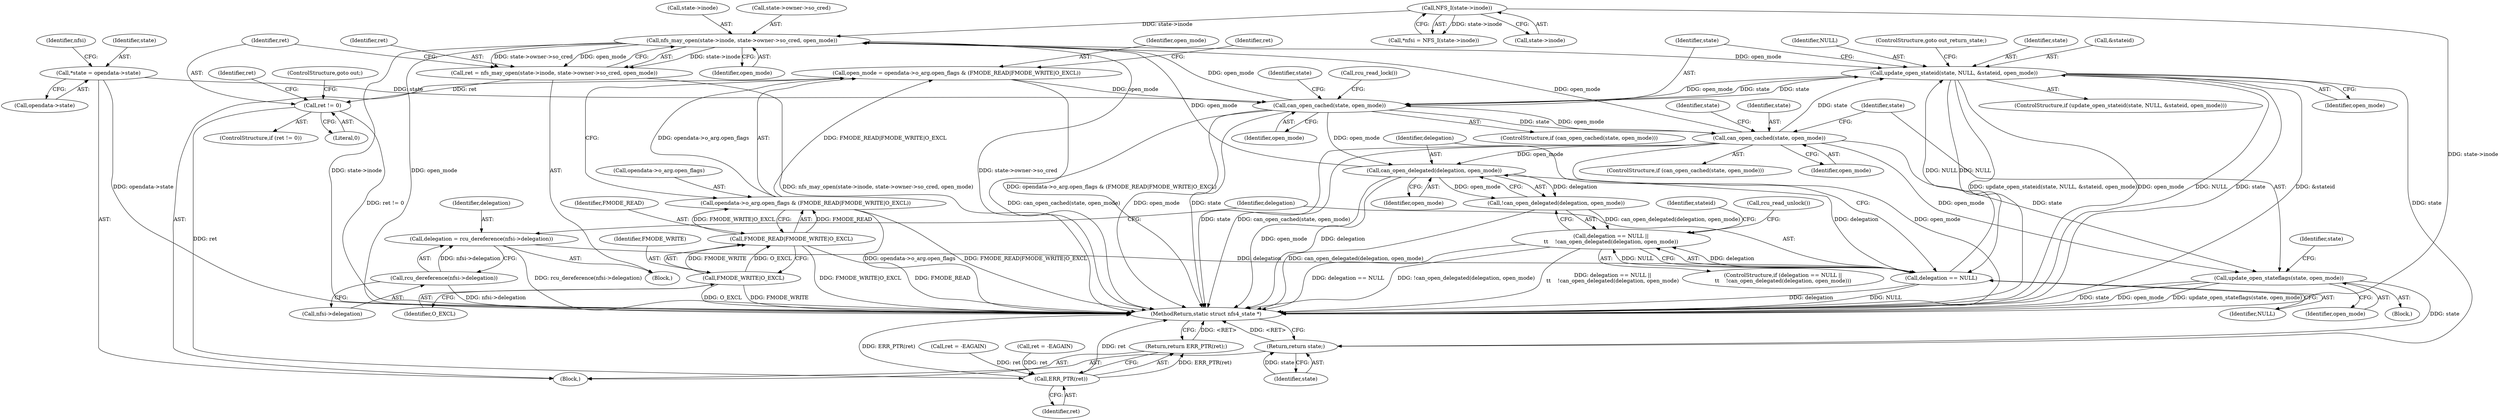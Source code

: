 digraph "1_linux_dc0b027dfadfcb8a5504f7d8052754bf8d501ab9_21@API" {
"1000211" [label="(Call,nfs_may_open(state->inode, state->owner->so_cred, open_mode))"];
"1000114" [label="(Call,NFS_I(state->inode))"];
"1000142" [label="(Call,can_open_cached(state, open_mode))"];
"1000106" [label="(Call,*state = opendata->state)"];
"1000231" [label="(Call,update_open_stateid(state, NULL, &stateid, open_mode))"];
"1000154" [label="(Call,can_open_cached(state, open_mode))"];
"1000185" [label="(Call,delegation == NULL)"];
"1000177" [label="(Call,delegation = rcu_dereference(nfsi->delegation))"];
"1000179" [label="(Call,rcu_dereference(nfsi->delegation))"];
"1000211" [label="(Call,nfs_may_open(state->inode, state->owner->so_cred, open_mode))"];
"1000189" [label="(Call,can_open_delegated(delegation, open_mode))"];
"1000120" [label="(Call,open_mode = opendata->o_arg.open_flags & (FMODE_READ|FMODE_WRITE|O_EXCL))"];
"1000122" [label="(Call,opendata->o_arg.open_flags & (FMODE_READ|FMODE_WRITE|O_EXCL))"];
"1000128" [label="(Call,FMODE_READ|FMODE_WRITE|O_EXCL)"];
"1000130" [label="(Call,FMODE_WRITE|O_EXCL)"];
"1000209" [label="(Call,ret = nfs_may_open(state->inode, state->owner->so_cred, open_mode))"];
"1000222" [label="(Call,ret != 0)"];
"1000240" [label="(Call,ERR_PTR(ret))"];
"1000239" [label="(Return,return ERR_PTR(ret);)"];
"1000158" [label="(Call,update_open_stateflags(state, open_mode))"];
"1000248" [label="(Return,return state;)"];
"1000188" [label="(Call,!can_open_delegated(delegation, open_mode))"];
"1000184" [label="(Call,delegation == NULL ||\n\t\t    !can_open_delegated(delegation, open_mode))"];
"1000209" [label="(Call,ret = nfs_may_open(state->inode, state->owner->so_cred, open_mode))"];
"1000224" [label="(Literal,0)"];
"1000173" [label="(Identifier,state)"];
"1000143" [label="(Identifier,state)"];
"1000190" [label="(Identifier,delegation)"];
"1000227" [label="(Identifier,ret)"];
"1000177" [label="(Call,delegation = rcu_dereference(nfsi->delegation))"];
"1000241" [label="(Identifier,ret)"];
"1000226" [label="(Call,ret = -EAGAIN)"];
"1000156" [label="(Identifier,open_mode)"];
"1000114" [label="(Call,NFS_I(state->inode))"];
"1000239" [label="(Return,return ERR_PTR(ret);)"];
"1000128" [label="(Call,FMODE_READ|FMODE_WRITE|O_EXCL)"];
"1000220" [label="(Identifier,open_mode)"];
"1000150" [label="(Identifier,state)"];
"1000141" [label="(ControlStructure,if (can_open_cached(state, open_mode)))"];
"1000186" [label="(Identifier,delegation)"];
"1000184" [label="(Call,delegation == NULL ||\n\t\t    !can_open_delegated(delegation, open_mode))"];
"1000123" [label="(Call,opendata->o_arg.open_flags)"];
"1000210" [label="(Identifier,ret)"];
"1000155" [label="(Identifier,state)"];
"1000115" [label="(Call,state->inode)"];
"1000212" [label="(Call,state->inode)"];
"1000230" [label="(ControlStructure,if (update_open_stateid(state, NULL, &stateid, open_mode)))"];
"1000159" [label="(Identifier,state)"];
"1000191" [label="(Identifier,open_mode)"];
"1000142" [label="(Call,can_open_cached(state, open_mode))"];
"1000120" [label="(Call,open_mode = opendata->o_arg.open_flags & (FMODE_READ|FMODE_WRITE|O_EXCL))"];
"1000140" [label="(Block,)"];
"1000187" [label="(Identifier,NULL)"];
"1000250" [label="(MethodReturn,static struct nfs4_state *)"];
"1000211" [label="(Call,nfs_may_open(state->inode, state->owner->so_cred, open_mode))"];
"1000129" [label="(Identifier,FMODE_READ)"];
"1000234" [label="(Call,&stateid)"];
"1000240" [label="(Call,ERR_PTR(ret))"];
"1000157" [label="(Block,)"];
"1000108" [label="(Call,opendata->state)"];
"1000183" [label="(ControlStructure,if (delegation == NULL ||\n\t\t    !can_open_delegated(delegation, open_mode)))"];
"1000178" [label="(Identifier,delegation)"];
"1000144" [label="(Identifier,open_mode)"];
"1000130" [label="(Call,FMODE_WRITE|O_EXCL)"];
"1000197" [label="(Identifier,stateid)"];
"1000248" [label="(Return,return state;)"];
"1000236" [label="(Identifier,open_mode)"];
"1000189" [label="(Call,can_open_delegated(delegation, open_mode))"];
"1000176" [label="(Call,rcu_read_lock())"];
"1000249" [label="(Identifier,state)"];
"1000233" [label="(Identifier,NULL)"];
"1000107" [label="(Identifier,state)"];
"1000135" [label="(Call,ret = -EAGAIN)"];
"1000106" [label="(Call,*state = opendata->state)"];
"1000112" [label="(Call,*nfsi = NFS_I(state->inode))"];
"1000121" [label="(Identifier,open_mode)"];
"1000231" [label="(Call,update_open_stateid(state, NULL, &stateid, open_mode))"];
"1000221" [label="(ControlStructure,if (ret != 0))"];
"1000215" [label="(Call,state->owner->so_cred)"];
"1000237" [label="(ControlStructure,goto out_return_state;)"];
"1000158" [label="(Call,update_open_stateflags(state, open_mode))"];
"1000180" [label="(Call,nfsi->delegation)"];
"1000113" [label="(Identifier,nfsi)"];
"1000153" [label="(ControlStructure,if (can_open_cached(state, open_mode)))"];
"1000132" [label="(Identifier,O_EXCL)"];
"1000232" [label="(Identifier,state)"];
"1000223" [label="(Identifier,ret)"];
"1000154" [label="(Call,can_open_cached(state, open_mode))"];
"1000122" [label="(Call,opendata->o_arg.open_flags & (FMODE_READ|FMODE_WRITE|O_EXCL))"];
"1000225" [label="(ControlStructure,goto out;)"];
"1000188" [label="(Call,!can_open_delegated(delegation, open_mode))"];
"1000160" [label="(Identifier,open_mode)"];
"1000179" [label="(Call,rcu_dereference(nfsi->delegation))"];
"1000193" [label="(Call,rcu_read_unlock())"];
"1000131" [label="(Identifier,FMODE_WRITE)"];
"1000222" [label="(Call,ret != 0)"];
"1000104" [label="(Block,)"];
"1000185" [label="(Call,delegation == NULL)"];
"1000165" [label="(Identifier,state)"];
"1000136" [label="(Identifier,ret)"];
"1000211" -> "1000209"  [label="AST: "];
"1000211" -> "1000220"  [label="CFG: "];
"1000212" -> "1000211"  [label="AST: "];
"1000215" -> "1000211"  [label="AST: "];
"1000220" -> "1000211"  [label="AST: "];
"1000209" -> "1000211"  [label="CFG: "];
"1000211" -> "1000250"  [label="DDG: state->inode"];
"1000211" -> "1000250"  [label="DDG: open_mode"];
"1000211" -> "1000250"  [label="DDG: state->owner->so_cred"];
"1000211" -> "1000209"  [label="DDG: state->inode"];
"1000211" -> "1000209"  [label="DDG: state->owner->so_cred"];
"1000211" -> "1000209"  [label="DDG: open_mode"];
"1000114" -> "1000211"  [label="DDG: state->inode"];
"1000142" -> "1000211"  [label="DDG: open_mode"];
"1000189" -> "1000211"  [label="DDG: open_mode"];
"1000154" -> "1000211"  [label="DDG: open_mode"];
"1000211" -> "1000231"  [label="DDG: open_mode"];
"1000114" -> "1000112"  [label="AST: "];
"1000114" -> "1000115"  [label="CFG: "];
"1000115" -> "1000114"  [label="AST: "];
"1000112" -> "1000114"  [label="CFG: "];
"1000114" -> "1000250"  [label="DDG: state->inode"];
"1000114" -> "1000112"  [label="DDG: state->inode"];
"1000142" -> "1000141"  [label="AST: "];
"1000142" -> "1000144"  [label="CFG: "];
"1000143" -> "1000142"  [label="AST: "];
"1000144" -> "1000142"  [label="AST: "];
"1000150" -> "1000142"  [label="CFG: "];
"1000176" -> "1000142"  [label="CFG: "];
"1000142" -> "1000250"  [label="DDG: can_open_cached(state, open_mode)"];
"1000142" -> "1000250"  [label="DDG: open_mode"];
"1000142" -> "1000250"  [label="DDG: state"];
"1000106" -> "1000142"  [label="DDG: state"];
"1000231" -> "1000142"  [label="DDG: state"];
"1000231" -> "1000142"  [label="DDG: open_mode"];
"1000120" -> "1000142"  [label="DDG: open_mode"];
"1000142" -> "1000154"  [label="DDG: state"];
"1000142" -> "1000154"  [label="DDG: open_mode"];
"1000142" -> "1000189"  [label="DDG: open_mode"];
"1000142" -> "1000231"  [label="DDG: state"];
"1000106" -> "1000104"  [label="AST: "];
"1000106" -> "1000108"  [label="CFG: "];
"1000107" -> "1000106"  [label="AST: "];
"1000108" -> "1000106"  [label="AST: "];
"1000113" -> "1000106"  [label="CFG: "];
"1000106" -> "1000250"  [label="DDG: opendata->state"];
"1000231" -> "1000230"  [label="AST: "];
"1000231" -> "1000236"  [label="CFG: "];
"1000232" -> "1000231"  [label="AST: "];
"1000233" -> "1000231"  [label="AST: "];
"1000234" -> "1000231"  [label="AST: "];
"1000236" -> "1000231"  [label="AST: "];
"1000143" -> "1000231"  [label="CFG: "];
"1000237" -> "1000231"  [label="CFG: "];
"1000231" -> "1000250"  [label="DDG: update_open_stateid(state, NULL, &stateid, open_mode)"];
"1000231" -> "1000250"  [label="DDG: open_mode"];
"1000231" -> "1000250"  [label="DDG: NULL"];
"1000231" -> "1000250"  [label="DDG: state"];
"1000231" -> "1000250"  [label="DDG: &stateid"];
"1000231" -> "1000185"  [label="DDG: NULL"];
"1000154" -> "1000231"  [label="DDG: state"];
"1000185" -> "1000231"  [label="DDG: NULL"];
"1000231" -> "1000248"  [label="DDG: state"];
"1000154" -> "1000153"  [label="AST: "];
"1000154" -> "1000156"  [label="CFG: "];
"1000155" -> "1000154"  [label="AST: "];
"1000156" -> "1000154"  [label="AST: "];
"1000159" -> "1000154"  [label="CFG: "];
"1000173" -> "1000154"  [label="CFG: "];
"1000154" -> "1000250"  [label="DDG: state"];
"1000154" -> "1000250"  [label="DDG: can_open_cached(state, open_mode)"];
"1000154" -> "1000250"  [label="DDG: open_mode"];
"1000154" -> "1000158"  [label="DDG: state"];
"1000154" -> "1000158"  [label="DDG: open_mode"];
"1000154" -> "1000189"  [label="DDG: open_mode"];
"1000185" -> "1000184"  [label="AST: "];
"1000185" -> "1000187"  [label="CFG: "];
"1000186" -> "1000185"  [label="AST: "];
"1000187" -> "1000185"  [label="AST: "];
"1000190" -> "1000185"  [label="CFG: "];
"1000184" -> "1000185"  [label="CFG: "];
"1000185" -> "1000250"  [label="DDG: delegation"];
"1000185" -> "1000250"  [label="DDG: NULL"];
"1000185" -> "1000184"  [label="DDG: delegation"];
"1000185" -> "1000184"  [label="DDG: NULL"];
"1000177" -> "1000185"  [label="DDG: delegation"];
"1000185" -> "1000189"  [label="DDG: delegation"];
"1000177" -> "1000140"  [label="AST: "];
"1000177" -> "1000179"  [label="CFG: "];
"1000178" -> "1000177"  [label="AST: "];
"1000179" -> "1000177"  [label="AST: "];
"1000186" -> "1000177"  [label="CFG: "];
"1000177" -> "1000250"  [label="DDG: rcu_dereference(nfsi->delegation)"];
"1000179" -> "1000177"  [label="DDG: nfsi->delegation"];
"1000179" -> "1000180"  [label="CFG: "];
"1000180" -> "1000179"  [label="AST: "];
"1000179" -> "1000250"  [label="DDG: nfsi->delegation"];
"1000189" -> "1000188"  [label="AST: "];
"1000189" -> "1000191"  [label="CFG: "];
"1000190" -> "1000189"  [label="AST: "];
"1000191" -> "1000189"  [label="AST: "];
"1000188" -> "1000189"  [label="CFG: "];
"1000189" -> "1000250"  [label="DDG: delegation"];
"1000189" -> "1000250"  [label="DDG: open_mode"];
"1000189" -> "1000188"  [label="DDG: delegation"];
"1000189" -> "1000188"  [label="DDG: open_mode"];
"1000120" -> "1000104"  [label="AST: "];
"1000120" -> "1000122"  [label="CFG: "];
"1000121" -> "1000120"  [label="AST: "];
"1000122" -> "1000120"  [label="AST: "];
"1000136" -> "1000120"  [label="CFG: "];
"1000120" -> "1000250"  [label="DDG: opendata->o_arg.open_flags & (FMODE_READ|FMODE_WRITE|O_EXCL)"];
"1000122" -> "1000120"  [label="DDG: opendata->o_arg.open_flags"];
"1000122" -> "1000120"  [label="DDG: FMODE_READ|FMODE_WRITE|O_EXCL"];
"1000122" -> "1000128"  [label="CFG: "];
"1000123" -> "1000122"  [label="AST: "];
"1000128" -> "1000122"  [label="AST: "];
"1000122" -> "1000250"  [label="DDG: opendata->o_arg.open_flags"];
"1000122" -> "1000250"  [label="DDG: FMODE_READ|FMODE_WRITE|O_EXCL"];
"1000128" -> "1000122"  [label="DDG: FMODE_READ"];
"1000128" -> "1000122"  [label="DDG: FMODE_WRITE|O_EXCL"];
"1000128" -> "1000130"  [label="CFG: "];
"1000129" -> "1000128"  [label="AST: "];
"1000130" -> "1000128"  [label="AST: "];
"1000128" -> "1000250"  [label="DDG: FMODE_WRITE|O_EXCL"];
"1000128" -> "1000250"  [label="DDG: FMODE_READ"];
"1000130" -> "1000128"  [label="DDG: FMODE_WRITE"];
"1000130" -> "1000128"  [label="DDG: O_EXCL"];
"1000130" -> "1000132"  [label="CFG: "];
"1000131" -> "1000130"  [label="AST: "];
"1000132" -> "1000130"  [label="AST: "];
"1000130" -> "1000250"  [label="DDG: O_EXCL"];
"1000130" -> "1000250"  [label="DDG: FMODE_WRITE"];
"1000209" -> "1000140"  [label="AST: "];
"1000210" -> "1000209"  [label="AST: "];
"1000223" -> "1000209"  [label="CFG: "];
"1000209" -> "1000250"  [label="DDG: nfs_may_open(state->inode, state->owner->so_cred, open_mode)"];
"1000209" -> "1000222"  [label="DDG: ret"];
"1000222" -> "1000221"  [label="AST: "];
"1000222" -> "1000224"  [label="CFG: "];
"1000223" -> "1000222"  [label="AST: "];
"1000224" -> "1000222"  [label="AST: "];
"1000225" -> "1000222"  [label="CFG: "];
"1000227" -> "1000222"  [label="CFG: "];
"1000222" -> "1000250"  [label="DDG: ret != 0"];
"1000222" -> "1000240"  [label="DDG: ret"];
"1000240" -> "1000239"  [label="AST: "];
"1000240" -> "1000241"  [label="CFG: "];
"1000241" -> "1000240"  [label="AST: "];
"1000239" -> "1000240"  [label="CFG: "];
"1000240" -> "1000250"  [label="DDG: ERR_PTR(ret)"];
"1000240" -> "1000250"  [label="DDG: ret"];
"1000240" -> "1000239"  [label="DDG: ERR_PTR(ret)"];
"1000226" -> "1000240"  [label="DDG: ret"];
"1000135" -> "1000240"  [label="DDG: ret"];
"1000239" -> "1000104"  [label="AST: "];
"1000250" -> "1000239"  [label="CFG: "];
"1000239" -> "1000250"  [label="DDG: <RET>"];
"1000158" -> "1000157"  [label="AST: "];
"1000158" -> "1000160"  [label="CFG: "];
"1000159" -> "1000158"  [label="AST: "];
"1000160" -> "1000158"  [label="AST: "];
"1000165" -> "1000158"  [label="CFG: "];
"1000158" -> "1000250"  [label="DDG: state"];
"1000158" -> "1000250"  [label="DDG: open_mode"];
"1000158" -> "1000250"  [label="DDG: update_open_stateflags(state, open_mode)"];
"1000158" -> "1000248"  [label="DDG: state"];
"1000248" -> "1000104"  [label="AST: "];
"1000248" -> "1000249"  [label="CFG: "];
"1000249" -> "1000248"  [label="AST: "];
"1000250" -> "1000248"  [label="CFG: "];
"1000248" -> "1000250"  [label="DDG: <RET>"];
"1000249" -> "1000248"  [label="DDG: state"];
"1000188" -> "1000184"  [label="AST: "];
"1000184" -> "1000188"  [label="CFG: "];
"1000188" -> "1000250"  [label="DDG: can_open_delegated(delegation, open_mode)"];
"1000188" -> "1000184"  [label="DDG: can_open_delegated(delegation, open_mode)"];
"1000184" -> "1000183"  [label="AST: "];
"1000193" -> "1000184"  [label="CFG: "];
"1000197" -> "1000184"  [label="CFG: "];
"1000184" -> "1000250"  [label="DDG: delegation == NULL"];
"1000184" -> "1000250"  [label="DDG: !can_open_delegated(delegation, open_mode)"];
"1000184" -> "1000250"  [label="DDG: delegation == NULL ||\n\t\t    !can_open_delegated(delegation, open_mode)"];
}
